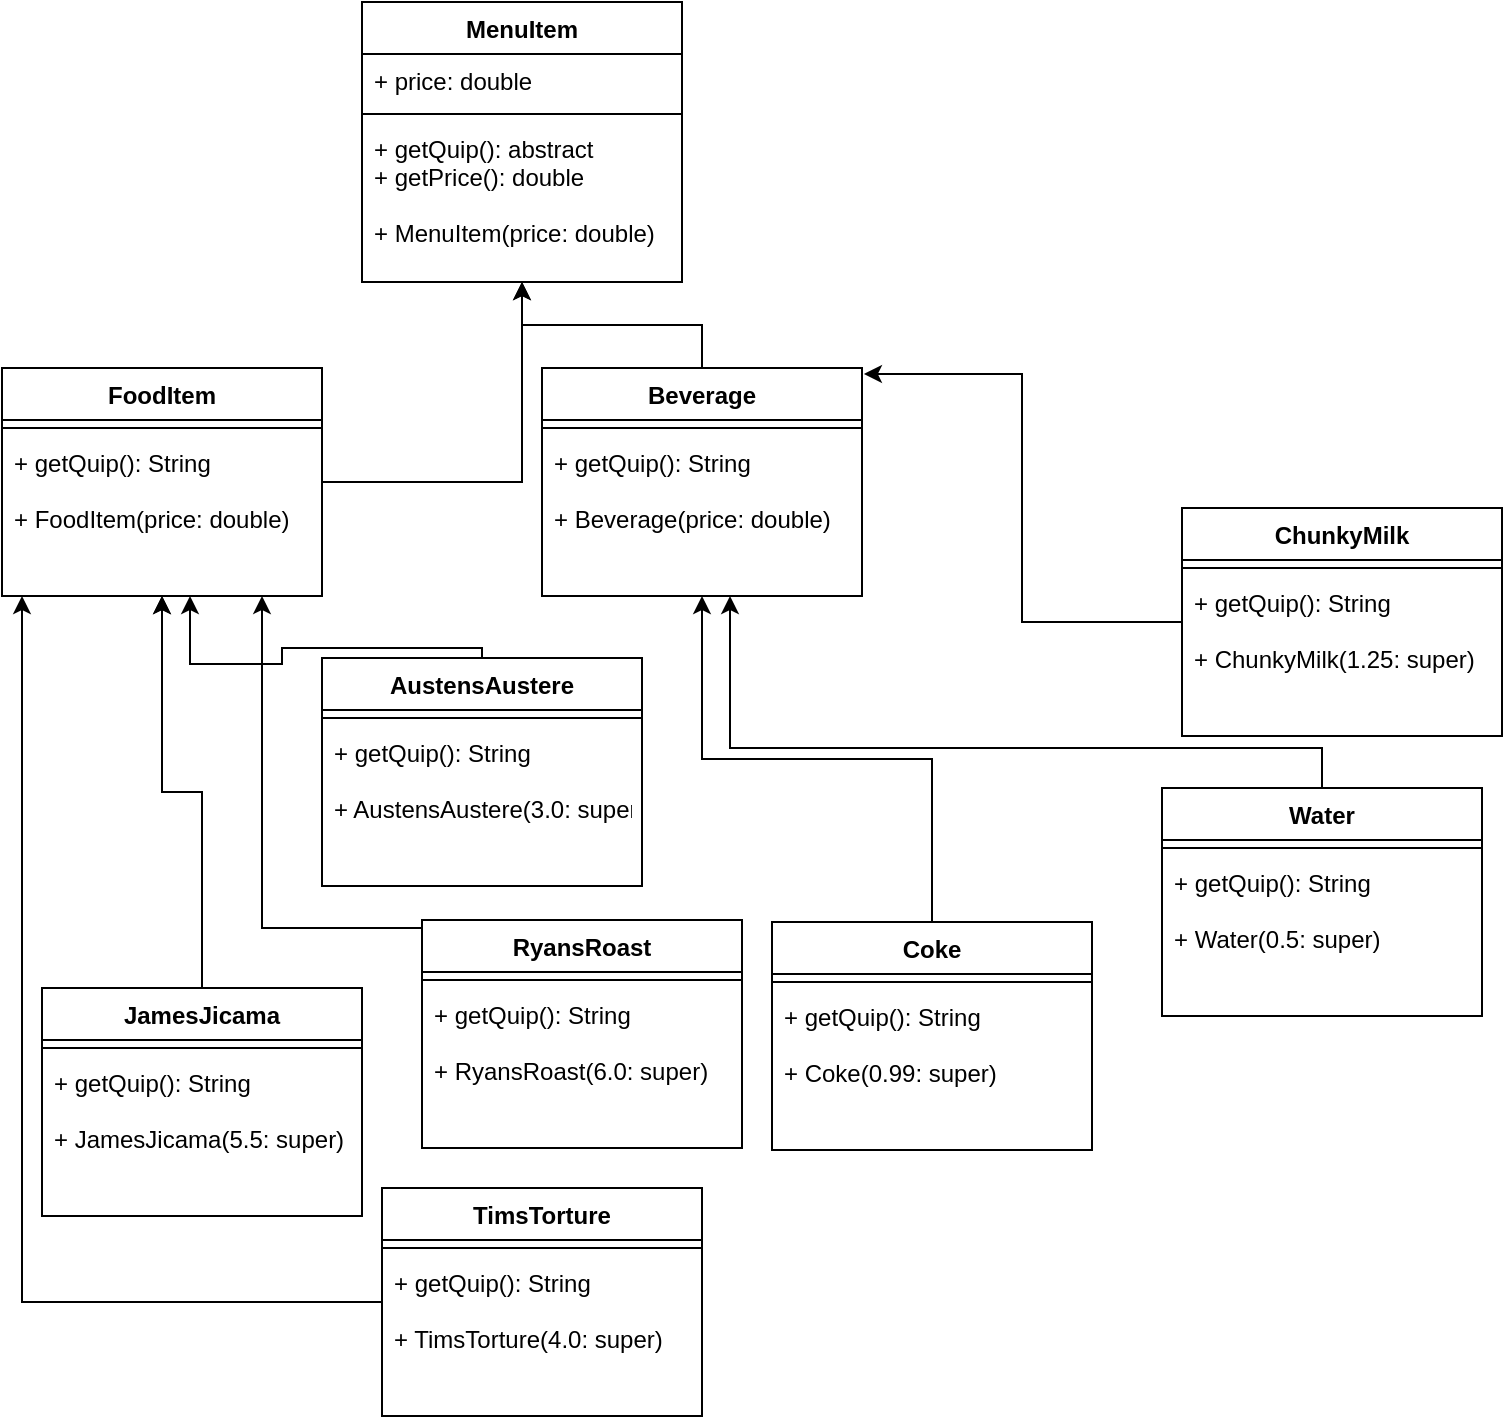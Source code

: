 <mxfile version="11.3.0" type="device" pages="1"><diagram id="NoZdCuZau0tZjZ4p7Uf_" name="Page-1"><mxGraphModel dx="974" dy="411" grid="1" gridSize="10" guides="1" tooltips="1" connect="1" arrows="1" fold="1" page="1" pageScale="1" pageWidth="850" pageHeight="1100" math="0" shadow="0"><root><mxCell id="0"/><mxCell id="1" parent="0"/><mxCell id="RJK6SQpSbZKtNYmCRkxR-3" value="MenuItem" style="swimlane;fontStyle=1;align=center;verticalAlign=top;childLayout=stackLayout;horizontal=1;startSize=26;horizontalStack=0;resizeParent=1;resizeParentMax=0;resizeLast=0;collapsible=1;marginBottom=0;" vertex="1" parent="1"><mxGeometry x="220" y="77" width="160" height="140" as="geometry"/></mxCell><mxCell id="RJK6SQpSbZKtNYmCRkxR-4" value="+ price: double" style="text;strokeColor=none;fillColor=none;align=left;verticalAlign=top;spacingLeft=4;spacingRight=4;overflow=hidden;rotatable=0;points=[[0,0.5],[1,0.5]];portConstraint=eastwest;" vertex="1" parent="RJK6SQpSbZKtNYmCRkxR-3"><mxGeometry y="26" width="160" height="26" as="geometry"/></mxCell><mxCell id="RJK6SQpSbZKtNYmCRkxR-7" value="" style="line;strokeWidth=1;fillColor=none;align=left;verticalAlign=middle;spacingTop=-1;spacingLeft=3;spacingRight=3;rotatable=0;labelPosition=right;points=[];portConstraint=eastwest;" vertex="1" parent="RJK6SQpSbZKtNYmCRkxR-3"><mxGeometry y="52" width="160" height="8" as="geometry"/></mxCell><mxCell id="RJK6SQpSbZKtNYmCRkxR-6" value="+ getQuip(): abstract&#10;+ getPrice(): double&#10;&#10;+ MenuItem(price: double)" style="text;strokeColor=none;fillColor=none;align=left;verticalAlign=top;spacingLeft=4;spacingRight=4;overflow=hidden;rotatable=0;points=[[0,0.5],[1,0.5]];portConstraint=eastwest;" vertex="1" parent="RJK6SQpSbZKtNYmCRkxR-3"><mxGeometry y="60" width="160" height="80" as="geometry"/></mxCell><mxCell id="RJK6SQpSbZKtNYmCRkxR-26" value="" style="edgeStyle=orthogonalEdgeStyle;rounded=0;orthogonalLoop=1;jettySize=auto;html=1;" edge="1" parent="1" source="RJK6SQpSbZKtNYmCRkxR-9" target="RJK6SQpSbZKtNYmCRkxR-3"><mxGeometry relative="1" as="geometry"><mxPoint x="120" y="180" as="targetPoint"/></mxGeometry></mxCell><mxCell id="RJK6SQpSbZKtNYmCRkxR-9" value="FoodItem" style="swimlane;fontStyle=1;align=center;verticalAlign=top;childLayout=stackLayout;horizontal=1;startSize=26;horizontalStack=0;resizeParent=1;resizeParentMax=0;resizeLast=0;collapsible=1;marginBottom=0;" vertex="1" parent="1"><mxGeometry x="40" y="260" width="160" height="114" as="geometry"/></mxCell><mxCell id="RJK6SQpSbZKtNYmCRkxR-11" value="" style="line;strokeWidth=1;fillColor=none;align=left;verticalAlign=middle;spacingTop=-1;spacingLeft=3;spacingRight=3;rotatable=0;labelPosition=right;points=[];portConstraint=eastwest;" vertex="1" parent="RJK6SQpSbZKtNYmCRkxR-9"><mxGeometry y="26" width="160" height="8" as="geometry"/></mxCell><mxCell id="RJK6SQpSbZKtNYmCRkxR-12" value="+ getQuip(): String&#10;&#10;+ FoodItem(price: double)" style="text;strokeColor=none;fillColor=none;align=left;verticalAlign=top;spacingLeft=4;spacingRight=4;overflow=hidden;rotatable=0;points=[[0,0.5],[1,0.5]];portConstraint=eastwest;" vertex="1" parent="RJK6SQpSbZKtNYmCRkxR-9"><mxGeometry y="34" width="160" height="80" as="geometry"/></mxCell><mxCell id="RJK6SQpSbZKtNYmCRkxR-27" style="edgeStyle=orthogonalEdgeStyle;rounded=0;orthogonalLoop=1;jettySize=auto;html=1;" edge="1" parent="1" source="RJK6SQpSbZKtNYmCRkxR-14" target="RJK6SQpSbZKtNYmCRkxR-3"><mxGeometry relative="1" as="geometry"/></mxCell><mxCell id="RJK6SQpSbZKtNYmCRkxR-14" value="Beverage" style="swimlane;fontStyle=1;align=center;verticalAlign=top;childLayout=stackLayout;horizontal=1;startSize=26;horizontalStack=0;resizeParent=1;resizeParentMax=0;resizeLast=0;collapsible=1;marginBottom=0;" vertex="1" parent="1"><mxGeometry x="310" y="260" width="160" height="114" as="geometry"/></mxCell><mxCell id="RJK6SQpSbZKtNYmCRkxR-16" value="" style="line;strokeWidth=1;fillColor=none;align=left;verticalAlign=middle;spacingTop=-1;spacingLeft=3;spacingRight=3;rotatable=0;labelPosition=right;points=[];portConstraint=eastwest;" vertex="1" parent="RJK6SQpSbZKtNYmCRkxR-14"><mxGeometry y="26" width="160" height="8" as="geometry"/></mxCell><mxCell id="RJK6SQpSbZKtNYmCRkxR-17" value="+ getQuip(): String&#10;&#10;+ Beverage(price: double)" style="text;strokeColor=none;fillColor=none;align=left;verticalAlign=top;spacingLeft=4;spacingRight=4;overflow=hidden;rotatable=0;points=[[0,0.5],[1,0.5]];portConstraint=eastwest;" vertex="1" parent="RJK6SQpSbZKtNYmCRkxR-14"><mxGeometry y="34" width="160" height="80" as="geometry"/></mxCell><mxCell id="RJK6SQpSbZKtNYmCRkxR-22" value="" style="edgeStyle=orthogonalEdgeStyle;rounded=0;orthogonalLoop=1;jettySize=auto;html=1;" edge="1" parent="1" source="RJK6SQpSbZKtNYmCRkxR-19" target="RJK6SQpSbZKtNYmCRkxR-9"><mxGeometry relative="1" as="geometry"><Array as="points"><mxPoint x="280" y="400"/><mxPoint x="180" y="400"/><mxPoint x="180" y="408"/><mxPoint x="134" y="408"/></Array></mxGeometry></mxCell><mxCell id="RJK6SQpSbZKtNYmCRkxR-19" value="AustensAustere" style="swimlane;fontStyle=1;align=center;verticalAlign=top;childLayout=stackLayout;horizontal=1;startSize=26;horizontalStack=0;resizeParent=1;resizeParentMax=0;resizeLast=0;collapsible=1;marginBottom=0;" vertex="1" parent="1"><mxGeometry x="200" y="405" width="160" height="114" as="geometry"/></mxCell><mxCell id="RJK6SQpSbZKtNYmCRkxR-20" value="" style="line;strokeWidth=1;fillColor=none;align=left;verticalAlign=middle;spacingTop=-1;spacingLeft=3;spacingRight=3;rotatable=0;labelPosition=right;points=[];portConstraint=eastwest;" vertex="1" parent="RJK6SQpSbZKtNYmCRkxR-19"><mxGeometry y="26" width="160" height="8" as="geometry"/></mxCell><mxCell id="RJK6SQpSbZKtNYmCRkxR-21" value="+ getQuip(): String&#10;&#10;+ AustensAustere(3.0: super)" style="text;strokeColor=none;fillColor=none;align=left;verticalAlign=top;spacingLeft=4;spacingRight=4;overflow=hidden;rotatable=0;points=[[0,0.5],[1,0.5]];portConstraint=eastwest;" vertex="1" parent="RJK6SQpSbZKtNYmCRkxR-19"><mxGeometry y="34" width="160" height="80" as="geometry"/></mxCell><mxCell id="RJK6SQpSbZKtNYmCRkxR-55" style="edgeStyle=orthogonalEdgeStyle;rounded=0;orthogonalLoop=1;jettySize=auto;html=1;entryX=1.006;entryY=0.026;entryDx=0;entryDy=0;entryPerimeter=0;" edge="1" parent="1" source="RJK6SQpSbZKtNYmCRkxR-28" target="RJK6SQpSbZKtNYmCRkxR-14"><mxGeometry relative="1" as="geometry"/></mxCell><mxCell id="RJK6SQpSbZKtNYmCRkxR-28" value="ChunkyMilk" style="swimlane;fontStyle=1;align=center;verticalAlign=top;childLayout=stackLayout;horizontal=1;startSize=26;horizontalStack=0;resizeParent=1;resizeParentMax=0;resizeLast=0;collapsible=1;marginBottom=0;" vertex="1" parent="1"><mxGeometry x="630" y="330" width="160" height="114" as="geometry"/></mxCell><mxCell id="RJK6SQpSbZKtNYmCRkxR-29" value="" style="line;strokeWidth=1;fillColor=none;align=left;verticalAlign=middle;spacingTop=-1;spacingLeft=3;spacingRight=3;rotatable=0;labelPosition=right;points=[];portConstraint=eastwest;" vertex="1" parent="RJK6SQpSbZKtNYmCRkxR-28"><mxGeometry y="26" width="160" height="8" as="geometry"/></mxCell><mxCell id="RJK6SQpSbZKtNYmCRkxR-30" value="+ getQuip(): String&#10;&#10;+ ChunkyMilk(1.25: super)" style="text;strokeColor=none;fillColor=none;align=left;verticalAlign=top;spacingLeft=4;spacingRight=4;overflow=hidden;rotatable=0;points=[[0,0.5],[1,0.5]];portConstraint=eastwest;" vertex="1" parent="RJK6SQpSbZKtNYmCRkxR-28"><mxGeometry y="34" width="160" height="80" as="geometry"/></mxCell><mxCell id="RJK6SQpSbZKtNYmCRkxR-36" style="edgeStyle=orthogonalEdgeStyle;rounded=0;orthogonalLoop=1;jettySize=auto;html=1;" edge="1" parent="1" source="RJK6SQpSbZKtNYmCRkxR-33" target="RJK6SQpSbZKtNYmCRkxR-14"><mxGeometry relative="1" as="geometry"/></mxCell><mxCell id="RJK6SQpSbZKtNYmCRkxR-33" value="Coke" style="swimlane;fontStyle=1;align=center;verticalAlign=top;childLayout=stackLayout;horizontal=1;startSize=26;horizontalStack=0;resizeParent=1;resizeParentMax=0;resizeLast=0;collapsible=1;marginBottom=0;" vertex="1" parent="1"><mxGeometry x="425" y="537" width="160" height="114" as="geometry"/></mxCell><mxCell id="RJK6SQpSbZKtNYmCRkxR-34" value="" style="line;strokeWidth=1;fillColor=none;align=left;verticalAlign=middle;spacingTop=-1;spacingLeft=3;spacingRight=3;rotatable=0;labelPosition=right;points=[];portConstraint=eastwest;" vertex="1" parent="RJK6SQpSbZKtNYmCRkxR-33"><mxGeometry y="26" width="160" height="8" as="geometry"/></mxCell><mxCell id="RJK6SQpSbZKtNYmCRkxR-35" value="+ getQuip(): String&#10;&#10;+ Coke(0.99: super)" style="text;strokeColor=none;fillColor=none;align=left;verticalAlign=top;spacingLeft=4;spacingRight=4;overflow=hidden;rotatable=0;points=[[0,0.5],[1,0.5]];portConstraint=eastwest;" vertex="1" parent="RJK6SQpSbZKtNYmCRkxR-33"><mxGeometry y="34" width="160" height="80" as="geometry"/></mxCell><mxCell id="RJK6SQpSbZKtNYmCRkxR-40" style="edgeStyle=orthogonalEdgeStyle;rounded=0;orthogonalLoop=1;jettySize=auto;html=1;" edge="1" parent="1" source="RJK6SQpSbZKtNYmCRkxR-37" target="RJK6SQpSbZKtNYmCRkxR-9"><mxGeometry relative="1" as="geometry"/></mxCell><mxCell id="RJK6SQpSbZKtNYmCRkxR-57" style="edgeStyle=orthogonalEdgeStyle;rounded=0;orthogonalLoop=1;jettySize=auto;html=1;" edge="1" parent="1" source="RJK6SQpSbZKtNYmCRkxR-37" target="RJK6SQpSbZKtNYmCRkxR-9"><mxGeometry relative="1" as="geometry"/></mxCell><mxCell id="RJK6SQpSbZKtNYmCRkxR-37" value="JamesJicama" style="swimlane;fontStyle=1;align=center;verticalAlign=top;childLayout=stackLayout;horizontal=1;startSize=26;horizontalStack=0;resizeParent=1;resizeParentMax=0;resizeLast=0;collapsible=1;marginBottom=0;" vertex="1" parent="1"><mxGeometry x="60" y="570" width="160" height="114" as="geometry"/></mxCell><mxCell id="RJK6SQpSbZKtNYmCRkxR-38" value="" style="line;strokeWidth=1;fillColor=none;align=left;verticalAlign=middle;spacingTop=-1;spacingLeft=3;spacingRight=3;rotatable=0;labelPosition=right;points=[];portConstraint=eastwest;" vertex="1" parent="RJK6SQpSbZKtNYmCRkxR-37"><mxGeometry y="26" width="160" height="8" as="geometry"/></mxCell><mxCell id="RJK6SQpSbZKtNYmCRkxR-39" value="+ getQuip(): String&#10;&#10;+ JamesJicama(5.5: super)" style="text;strokeColor=none;fillColor=none;align=left;verticalAlign=top;spacingLeft=4;spacingRight=4;overflow=hidden;rotatable=0;points=[[0,0.5],[1,0.5]];portConstraint=eastwest;" vertex="1" parent="RJK6SQpSbZKtNYmCRkxR-37"><mxGeometry y="34" width="160" height="80" as="geometry"/></mxCell><mxCell id="RJK6SQpSbZKtNYmCRkxR-46" style="edgeStyle=orthogonalEdgeStyle;rounded=0;orthogonalLoop=1;jettySize=auto;html=1;" edge="1" parent="1" source="RJK6SQpSbZKtNYmCRkxR-43" target="RJK6SQpSbZKtNYmCRkxR-9"><mxGeometry relative="1" as="geometry"><Array as="points"><mxPoint x="170" y="540"/></Array></mxGeometry></mxCell><mxCell id="RJK6SQpSbZKtNYmCRkxR-43" value="RyansRoast" style="swimlane;fontStyle=1;align=center;verticalAlign=top;childLayout=stackLayout;horizontal=1;startSize=26;horizontalStack=0;resizeParent=1;resizeParentMax=0;resizeLast=0;collapsible=1;marginBottom=0;" vertex="1" parent="1"><mxGeometry x="250" y="536" width="160" height="114" as="geometry"/></mxCell><mxCell id="RJK6SQpSbZKtNYmCRkxR-44" value="" style="line;strokeWidth=1;fillColor=none;align=left;verticalAlign=middle;spacingTop=-1;spacingLeft=3;spacingRight=3;rotatable=0;labelPosition=right;points=[];portConstraint=eastwest;" vertex="1" parent="RJK6SQpSbZKtNYmCRkxR-43"><mxGeometry y="26" width="160" height="8" as="geometry"/></mxCell><mxCell id="RJK6SQpSbZKtNYmCRkxR-45" value="+ getQuip(): String&#10;&#10;+ RyansRoast(6.0: super)" style="text;strokeColor=none;fillColor=none;align=left;verticalAlign=top;spacingLeft=4;spacingRight=4;overflow=hidden;rotatable=0;points=[[0,0.5],[1,0.5]];portConstraint=eastwest;" vertex="1" parent="RJK6SQpSbZKtNYmCRkxR-43"><mxGeometry y="34" width="160" height="80" as="geometry"/></mxCell><mxCell id="RJK6SQpSbZKtNYmCRkxR-50" style="edgeStyle=orthogonalEdgeStyle;rounded=0;orthogonalLoop=1;jettySize=auto;html=1;" edge="1" parent="1" source="RJK6SQpSbZKtNYmCRkxR-47" target="RJK6SQpSbZKtNYmCRkxR-9"><mxGeometry relative="1" as="geometry"><Array as="points"><mxPoint x="50" y="727"/><mxPoint x="50" y="331"/></Array></mxGeometry></mxCell><mxCell id="RJK6SQpSbZKtNYmCRkxR-47" value="TimsTorture" style="swimlane;fontStyle=1;align=center;verticalAlign=top;childLayout=stackLayout;horizontal=1;startSize=26;horizontalStack=0;resizeParent=1;resizeParentMax=0;resizeLast=0;collapsible=1;marginBottom=0;" vertex="1" parent="1"><mxGeometry x="230" y="670" width="160" height="114" as="geometry"/></mxCell><mxCell id="RJK6SQpSbZKtNYmCRkxR-48" value="" style="line;strokeWidth=1;fillColor=none;align=left;verticalAlign=middle;spacingTop=-1;spacingLeft=3;spacingRight=3;rotatable=0;labelPosition=right;points=[];portConstraint=eastwest;" vertex="1" parent="RJK6SQpSbZKtNYmCRkxR-47"><mxGeometry y="26" width="160" height="8" as="geometry"/></mxCell><mxCell id="RJK6SQpSbZKtNYmCRkxR-49" value="+ getQuip(): String&#10;&#10;+ TimsTorture(4.0: super)" style="text;strokeColor=none;fillColor=none;align=left;verticalAlign=top;spacingLeft=4;spacingRight=4;overflow=hidden;rotatable=0;points=[[0,0.5],[1,0.5]];portConstraint=eastwest;" vertex="1" parent="RJK6SQpSbZKtNYmCRkxR-47"><mxGeometry y="34" width="160" height="80" as="geometry"/></mxCell><mxCell id="RJK6SQpSbZKtNYmCRkxR-56" style="edgeStyle=orthogonalEdgeStyle;rounded=0;orthogonalLoop=1;jettySize=auto;html=1;" edge="1" parent="1" source="RJK6SQpSbZKtNYmCRkxR-51" target="RJK6SQpSbZKtNYmCRkxR-14"><mxGeometry relative="1" as="geometry"><Array as="points"><mxPoint x="700" y="450"/><mxPoint x="404" y="450"/></Array></mxGeometry></mxCell><mxCell id="RJK6SQpSbZKtNYmCRkxR-51" value="Water" style="swimlane;fontStyle=1;align=center;verticalAlign=top;childLayout=stackLayout;horizontal=1;startSize=26;horizontalStack=0;resizeParent=1;resizeParentMax=0;resizeLast=0;collapsible=1;marginBottom=0;" vertex="1" parent="1"><mxGeometry x="620" y="470" width="160" height="114" as="geometry"/></mxCell><mxCell id="RJK6SQpSbZKtNYmCRkxR-52" value="" style="line;strokeWidth=1;fillColor=none;align=left;verticalAlign=middle;spacingTop=-1;spacingLeft=3;spacingRight=3;rotatable=0;labelPosition=right;points=[];portConstraint=eastwest;" vertex="1" parent="RJK6SQpSbZKtNYmCRkxR-51"><mxGeometry y="26" width="160" height="8" as="geometry"/></mxCell><mxCell id="RJK6SQpSbZKtNYmCRkxR-53" value="+ getQuip(): String&#10;&#10;+ Water(0.5: super)" style="text;strokeColor=none;fillColor=none;align=left;verticalAlign=top;spacingLeft=4;spacingRight=4;overflow=hidden;rotatable=0;points=[[0,0.5],[1,0.5]];portConstraint=eastwest;" vertex="1" parent="RJK6SQpSbZKtNYmCRkxR-51"><mxGeometry y="34" width="160" height="80" as="geometry"/></mxCell></root></mxGraphModel></diagram></mxfile>
